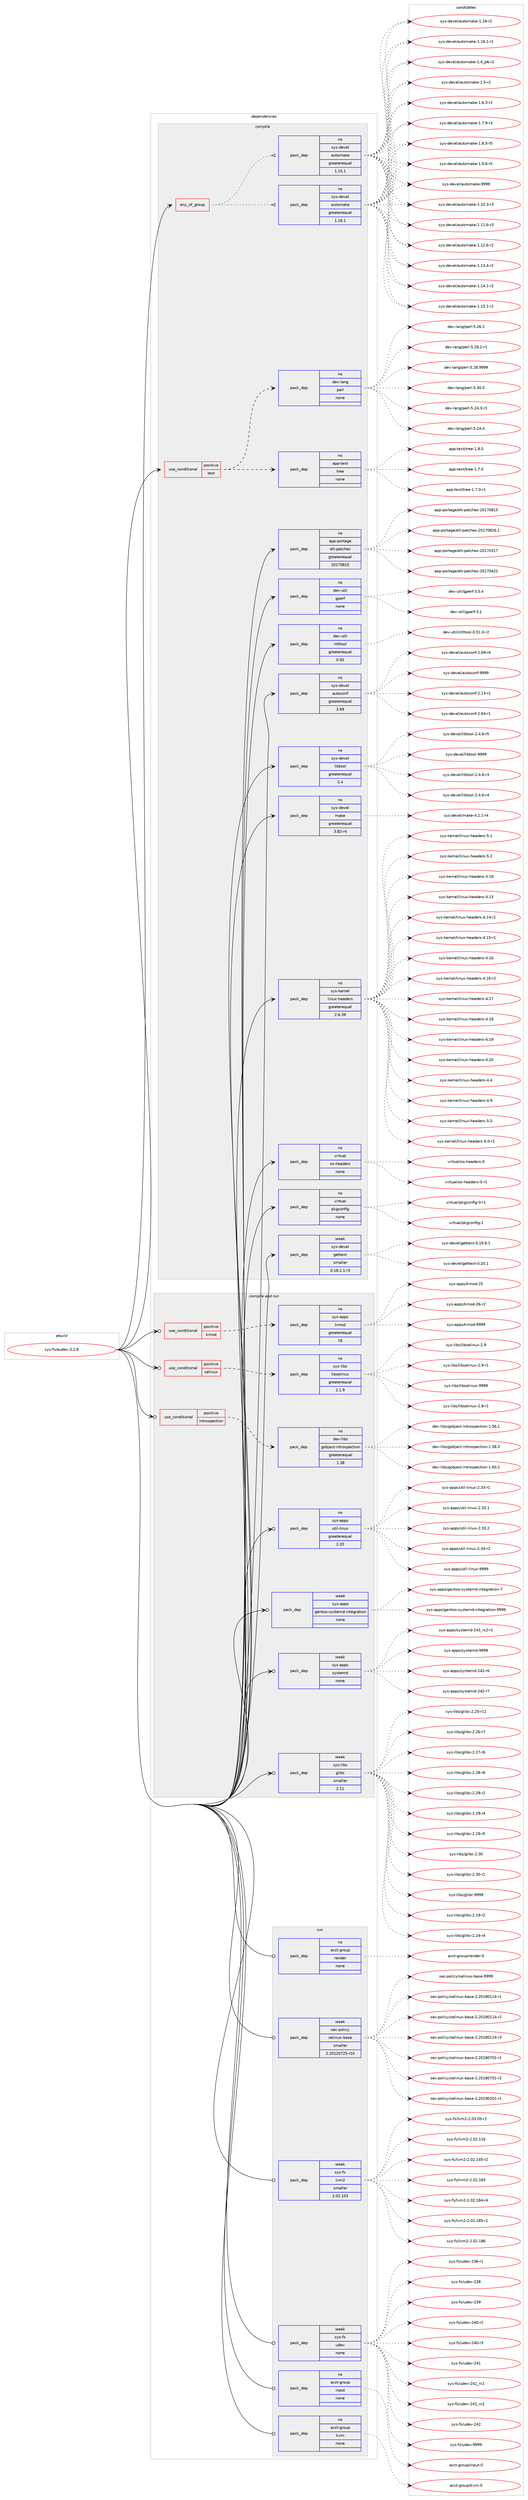 digraph prolog {

# *************
# Graph options
# *************

newrank=true;
concentrate=true;
compound=true;
graph [rankdir=LR,fontname=Helvetica,fontsize=10,ranksep=1.5];#, ranksep=2.5, nodesep=0.2];
edge  [arrowhead=vee];
node  [fontname=Helvetica,fontsize=10];

# **********
# The ebuild
# **********

subgraph cluster_leftcol {
color=gray;
rank=same;
label=<<i>ebuild</i>>;
id [label="sys-fs/eudev-3.2.8", color=red, width=4, href="../sys-fs/eudev-3.2.8.svg"];
}

# ****************
# The dependencies
# ****************

subgraph cluster_midcol {
color=gray;
label=<<i>dependencies</i>>;
subgraph cluster_compile {
fillcolor="#eeeeee";
style=filled;
label=<<i>compile</i>>;
subgraph any12 {
dependency1083 [label=<<TABLE BORDER="0" CELLBORDER="1" CELLSPACING="0" CELLPADDING="4"><TR><TD CELLPADDING="10">any_of_group</TD></TR></TABLE>>, shape=none, color=red];subgraph pack810 {
dependency1084 [label=<<TABLE BORDER="0" CELLBORDER="1" CELLSPACING="0" CELLPADDING="4" WIDTH="220"><TR><TD ROWSPAN="6" CELLPADDING="30">pack_dep</TD></TR><TR><TD WIDTH="110">no</TD></TR><TR><TD>sys-devel</TD></TR><TR><TD>automake</TD></TR><TR><TD>greaterequal</TD></TR><TR><TD>1.16.1</TD></TR></TABLE>>, shape=none, color=blue];
}
dependency1083:e -> dependency1084:w [weight=20,style="dotted",arrowhead="oinv"];
subgraph pack811 {
dependency1085 [label=<<TABLE BORDER="0" CELLBORDER="1" CELLSPACING="0" CELLPADDING="4" WIDTH="220"><TR><TD ROWSPAN="6" CELLPADDING="30">pack_dep</TD></TR><TR><TD WIDTH="110">no</TD></TR><TR><TD>sys-devel</TD></TR><TR><TD>automake</TD></TR><TR><TD>greaterequal</TD></TR><TR><TD>1.15.1</TD></TR></TABLE>>, shape=none, color=blue];
}
dependency1083:e -> dependency1085:w [weight=20,style="dotted",arrowhead="oinv"];
}
id:e -> dependency1083:w [weight=20,style="solid",arrowhead="vee"];
subgraph cond263 {
dependency1086 [label=<<TABLE BORDER="0" CELLBORDER="1" CELLSPACING="0" CELLPADDING="4"><TR><TD ROWSPAN="3" CELLPADDING="10">use_conditional</TD></TR><TR><TD>positive</TD></TR><TR><TD>test</TD></TR></TABLE>>, shape=none, color=red];
subgraph pack812 {
dependency1087 [label=<<TABLE BORDER="0" CELLBORDER="1" CELLSPACING="0" CELLPADDING="4" WIDTH="220"><TR><TD ROWSPAN="6" CELLPADDING="30">pack_dep</TD></TR><TR><TD WIDTH="110">no</TD></TR><TR><TD>app-text</TD></TR><TR><TD>tree</TD></TR><TR><TD>none</TD></TR><TR><TD></TD></TR></TABLE>>, shape=none, color=blue];
}
dependency1086:e -> dependency1087:w [weight=20,style="dashed",arrowhead="vee"];
subgraph pack813 {
dependency1088 [label=<<TABLE BORDER="0" CELLBORDER="1" CELLSPACING="0" CELLPADDING="4" WIDTH="220"><TR><TD ROWSPAN="6" CELLPADDING="30">pack_dep</TD></TR><TR><TD WIDTH="110">no</TD></TR><TR><TD>dev-lang</TD></TR><TR><TD>perl</TD></TR><TR><TD>none</TD></TR><TR><TD></TD></TR></TABLE>>, shape=none, color=blue];
}
dependency1086:e -> dependency1088:w [weight=20,style="dashed",arrowhead="vee"];
}
id:e -> dependency1086:w [weight=20,style="solid",arrowhead="vee"];
subgraph pack814 {
dependency1089 [label=<<TABLE BORDER="0" CELLBORDER="1" CELLSPACING="0" CELLPADDING="4" WIDTH="220"><TR><TD ROWSPAN="6" CELLPADDING="30">pack_dep</TD></TR><TR><TD WIDTH="110">no</TD></TR><TR><TD>app-portage</TD></TR><TR><TD>elt-patches</TD></TR><TR><TD>greaterequal</TD></TR><TR><TD>20170815</TD></TR></TABLE>>, shape=none, color=blue];
}
id:e -> dependency1089:w [weight=20,style="solid",arrowhead="vee"];
subgraph pack815 {
dependency1090 [label=<<TABLE BORDER="0" CELLBORDER="1" CELLSPACING="0" CELLPADDING="4" WIDTH="220"><TR><TD ROWSPAN="6" CELLPADDING="30">pack_dep</TD></TR><TR><TD WIDTH="110">no</TD></TR><TR><TD>dev-util</TD></TR><TR><TD>gperf</TD></TR><TR><TD>none</TD></TR><TR><TD></TD></TR></TABLE>>, shape=none, color=blue];
}
id:e -> dependency1090:w [weight=20,style="solid",arrowhead="vee"];
subgraph pack816 {
dependency1091 [label=<<TABLE BORDER="0" CELLBORDER="1" CELLSPACING="0" CELLPADDING="4" WIDTH="220"><TR><TD ROWSPAN="6" CELLPADDING="30">pack_dep</TD></TR><TR><TD WIDTH="110">no</TD></TR><TR><TD>dev-util</TD></TR><TR><TD>intltool</TD></TR><TR><TD>greaterequal</TD></TR><TR><TD>0.50</TD></TR></TABLE>>, shape=none, color=blue];
}
id:e -> dependency1091:w [weight=20,style="solid",arrowhead="vee"];
subgraph pack817 {
dependency1092 [label=<<TABLE BORDER="0" CELLBORDER="1" CELLSPACING="0" CELLPADDING="4" WIDTH="220"><TR><TD ROWSPAN="6" CELLPADDING="30">pack_dep</TD></TR><TR><TD WIDTH="110">no</TD></TR><TR><TD>sys-devel</TD></TR><TR><TD>autoconf</TD></TR><TR><TD>greaterequal</TD></TR><TR><TD>2.69</TD></TR></TABLE>>, shape=none, color=blue];
}
id:e -> dependency1092:w [weight=20,style="solid",arrowhead="vee"];
subgraph pack818 {
dependency1093 [label=<<TABLE BORDER="0" CELLBORDER="1" CELLSPACING="0" CELLPADDING="4" WIDTH="220"><TR><TD ROWSPAN="6" CELLPADDING="30">pack_dep</TD></TR><TR><TD WIDTH="110">no</TD></TR><TR><TD>sys-devel</TD></TR><TR><TD>libtool</TD></TR><TR><TD>greaterequal</TD></TR><TR><TD>2.4</TD></TR></TABLE>>, shape=none, color=blue];
}
id:e -> dependency1093:w [weight=20,style="solid",arrowhead="vee"];
subgraph pack819 {
dependency1094 [label=<<TABLE BORDER="0" CELLBORDER="1" CELLSPACING="0" CELLPADDING="4" WIDTH="220"><TR><TD ROWSPAN="6" CELLPADDING="30">pack_dep</TD></TR><TR><TD WIDTH="110">no</TD></TR><TR><TD>sys-devel</TD></TR><TR><TD>make</TD></TR><TR><TD>greaterequal</TD></TR><TR><TD>3.82-r4</TD></TR></TABLE>>, shape=none, color=blue];
}
id:e -> dependency1094:w [weight=20,style="solid",arrowhead="vee"];
subgraph pack820 {
dependency1095 [label=<<TABLE BORDER="0" CELLBORDER="1" CELLSPACING="0" CELLPADDING="4" WIDTH="220"><TR><TD ROWSPAN="6" CELLPADDING="30">pack_dep</TD></TR><TR><TD WIDTH="110">no</TD></TR><TR><TD>sys-kernel</TD></TR><TR><TD>linux-headers</TD></TR><TR><TD>greaterequal</TD></TR><TR><TD>2.6.39</TD></TR></TABLE>>, shape=none, color=blue];
}
id:e -> dependency1095:w [weight=20,style="solid",arrowhead="vee"];
subgraph pack821 {
dependency1096 [label=<<TABLE BORDER="0" CELLBORDER="1" CELLSPACING="0" CELLPADDING="4" WIDTH="220"><TR><TD ROWSPAN="6" CELLPADDING="30">pack_dep</TD></TR><TR><TD WIDTH="110">no</TD></TR><TR><TD>virtual</TD></TR><TR><TD>os-headers</TD></TR><TR><TD>none</TD></TR><TR><TD></TD></TR></TABLE>>, shape=none, color=blue];
}
id:e -> dependency1096:w [weight=20,style="solid",arrowhead="vee"];
subgraph pack822 {
dependency1097 [label=<<TABLE BORDER="0" CELLBORDER="1" CELLSPACING="0" CELLPADDING="4" WIDTH="220"><TR><TD ROWSPAN="6" CELLPADDING="30">pack_dep</TD></TR><TR><TD WIDTH="110">no</TD></TR><TR><TD>virtual</TD></TR><TR><TD>pkgconfig</TD></TR><TR><TD>none</TD></TR><TR><TD></TD></TR></TABLE>>, shape=none, color=blue];
}
id:e -> dependency1097:w [weight=20,style="solid",arrowhead="vee"];
subgraph pack823 {
dependency1098 [label=<<TABLE BORDER="0" CELLBORDER="1" CELLSPACING="0" CELLPADDING="4" WIDTH="220"><TR><TD ROWSPAN="6" CELLPADDING="30">pack_dep</TD></TR><TR><TD WIDTH="110">weak</TD></TR><TR><TD>sys-devel</TD></TR><TR><TD>gettext</TD></TR><TR><TD>smaller</TD></TR><TR><TD>0.18.1.1-r3</TD></TR></TABLE>>, shape=none, color=blue];
}
id:e -> dependency1098:w [weight=20,style="solid",arrowhead="vee"];
}
subgraph cluster_compileandrun {
fillcolor="#eeeeee";
style=filled;
label=<<i>compile and run</i>>;
subgraph cond264 {
dependency1099 [label=<<TABLE BORDER="0" CELLBORDER="1" CELLSPACING="0" CELLPADDING="4"><TR><TD ROWSPAN="3" CELLPADDING="10">use_conditional</TD></TR><TR><TD>positive</TD></TR><TR><TD>introspection</TD></TR></TABLE>>, shape=none, color=red];
subgraph pack824 {
dependency1100 [label=<<TABLE BORDER="0" CELLBORDER="1" CELLSPACING="0" CELLPADDING="4" WIDTH="220"><TR><TD ROWSPAN="6" CELLPADDING="30">pack_dep</TD></TR><TR><TD WIDTH="110">no</TD></TR><TR><TD>dev-libs</TD></TR><TR><TD>gobject-introspection</TD></TR><TR><TD>greaterequal</TD></TR><TR><TD>1.38</TD></TR></TABLE>>, shape=none, color=blue];
}
dependency1099:e -> dependency1100:w [weight=20,style="dashed",arrowhead="vee"];
}
id:e -> dependency1099:w [weight=20,style="solid",arrowhead="odotvee"];
subgraph cond265 {
dependency1101 [label=<<TABLE BORDER="0" CELLBORDER="1" CELLSPACING="0" CELLPADDING="4"><TR><TD ROWSPAN="3" CELLPADDING="10">use_conditional</TD></TR><TR><TD>positive</TD></TR><TR><TD>kmod</TD></TR></TABLE>>, shape=none, color=red];
subgraph pack825 {
dependency1102 [label=<<TABLE BORDER="0" CELLBORDER="1" CELLSPACING="0" CELLPADDING="4" WIDTH="220"><TR><TD ROWSPAN="6" CELLPADDING="30">pack_dep</TD></TR><TR><TD WIDTH="110">no</TD></TR><TR><TD>sys-apps</TD></TR><TR><TD>kmod</TD></TR><TR><TD>greaterequal</TD></TR><TR><TD>16</TD></TR></TABLE>>, shape=none, color=blue];
}
dependency1101:e -> dependency1102:w [weight=20,style="dashed",arrowhead="vee"];
}
id:e -> dependency1101:w [weight=20,style="solid",arrowhead="odotvee"];
subgraph cond266 {
dependency1103 [label=<<TABLE BORDER="0" CELLBORDER="1" CELLSPACING="0" CELLPADDING="4"><TR><TD ROWSPAN="3" CELLPADDING="10">use_conditional</TD></TR><TR><TD>positive</TD></TR><TR><TD>selinux</TD></TR></TABLE>>, shape=none, color=red];
subgraph pack826 {
dependency1104 [label=<<TABLE BORDER="0" CELLBORDER="1" CELLSPACING="0" CELLPADDING="4" WIDTH="220"><TR><TD ROWSPAN="6" CELLPADDING="30">pack_dep</TD></TR><TR><TD WIDTH="110">no</TD></TR><TR><TD>sys-libs</TD></TR><TR><TD>libselinux</TD></TR><TR><TD>greaterequal</TD></TR><TR><TD>2.1.9</TD></TR></TABLE>>, shape=none, color=blue];
}
dependency1103:e -> dependency1104:w [weight=20,style="dashed",arrowhead="vee"];
}
id:e -> dependency1103:w [weight=20,style="solid",arrowhead="odotvee"];
subgraph pack827 {
dependency1105 [label=<<TABLE BORDER="0" CELLBORDER="1" CELLSPACING="0" CELLPADDING="4" WIDTH="220"><TR><TD ROWSPAN="6" CELLPADDING="30">pack_dep</TD></TR><TR><TD WIDTH="110">no</TD></TR><TR><TD>sys-apps</TD></TR><TR><TD>util-linux</TD></TR><TR><TD>greaterequal</TD></TR><TR><TD>2.20</TD></TR></TABLE>>, shape=none, color=blue];
}
id:e -> dependency1105:w [weight=20,style="solid",arrowhead="odotvee"];
subgraph pack828 {
dependency1106 [label=<<TABLE BORDER="0" CELLBORDER="1" CELLSPACING="0" CELLPADDING="4" WIDTH="220"><TR><TD ROWSPAN="6" CELLPADDING="30">pack_dep</TD></TR><TR><TD WIDTH="110">weak</TD></TR><TR><TD>sys-apps</TD></TR><TR><TD>gentoo-systemd-integration</TD></TR><TR><TD>none</TD></TR><TR><TD></TD></TR></TABLE>>, shape=none, color=blue];
}
id:e -> dependency1106:w [weight=20,style="solid",arrowhead="odotvee"];
subgraph pack829 {
dependency1107 [label=<<TABLE BORDER="0" CELLBORDER="1" CELLSPACING="0" CELLPADDING="4" WIDTH="220"><TR><TD ROWSPAN="6" CELLPADDING="30">pack_dep</TD></TR><TR><TD WIDTH="110">weak</TD></TR><TR><TD>sys-apps</TD></TR><TR><TD>systemd</TD></TR><TR><TD>none</TD></TR><TR><TD></TD></TR></TABLE>>, shape=none, color=blue];
}
id:e -> dependency1107:w [weight=20,style="solid",arrowhead="odotvee"];
subgraph pack830 {
dependency1108 [label=<<TABLE BORDER="0" CELLBORDER="1" CELLSPACING="0" CELLPADDING="4" WIDTH="220"><TR><TD ROWSPAN="6" CELLPADDING="30">pack_dep</TD></TR><TR><TD WIDTH="110">weak</TD></TR><TR><TD>sys-libs</TD></TR><TR><TD>glibc</TD></TR><TR><TD>smaller</TD></TR><TR><TD>2.11</TD></TR></TABLE>>, shape=none, color=blue];
}
id:e -> dependency1108:w [weight=20,style="solid",arrowhead="odotvee"];
}
subgraph cluster_run {
fillcolor="#eeeeee";
style=filled;
label=<<i>run</i>>;
subgraph pack831 {
dependency1109 [label=<<TABLE BORDER="0" CELLBORDER="1" CELLSPACING="0" CELLPADDING="4" WIDTH="220"><TR><TD ROWSPAN="6" CELLPADDING="30">pack_dep</TD></TR><TR><TD WIDTH="110">no</TD></TR><TR><TD>acct-group</TD></TR><TR><TD>input</TD></TR><TR><TD>none</TD></TR><TR><TD></TD></TR></TABLE>>, shape=none, color=blue];
}
id:e -> dependency1109:w [weight=20,style="solid",arrowhead="odot"];
subgraph pack832 {
dependency1110 [label=<<TABLE BORDER="0" CELLBORDER="1" CELLSPACING="0" CELLPADDING="4" WIDTH="220"><TR><TD ROWSPAN="6" CELLPADDING="30">pack_dep</TD></TR><TR><TD WIDTH="110">no</TD></TR><TR><TD>acct-group</TD></TR><TR><TD>kvm</TD></TR><TR><TD>none</TD></TR><TR><TD></TD></TR></TABLE>>, shape=none, color=blue];
}
id:e -> dependency1110:w [weight=20,style="solid",arrowhead="odot"];
subgraph pack833 {
dependency1111 [label=<<TABLE BORDER="0" CELLBORDER="1" CELLSPACING="0" CELLPADDING="4" WIDTH="220"><TR><TD ROWSPAN="6" CELLPADDING="30">pack_dep</TD></TR><TR><TD WIDTH="110">no</TD></TR><TR><TD>acct-group</TD></TR><TR><TD>render</TD></TR><TR><TD>none</TD></TR><TR><TD></TD></TR></TABLE>>, shape=none, color=blue];
}
id:e -> dependency1111:w [weight=20,style="solid",arrowhead="odot"];
subgraph pack834 {
dependency1112 [label=<<TABLE BORDER="0" CELLBORDER="1" CELLSPACING="0" CELLPADDING="4" WIDTH="220"><TR><TD ROWSPAN="6" CELLPADDING="30">pack_dep</TD></TR><TR><TD WIDTH="110">weak</TD></TR><TR><TD>sec-policy</TD></TR><TR><TD>selinux-base</TD></TR><TR><TD>smaller</TD></TR><TR><TD>2.20120725-r10</TD></TR></TABLE>>, shape=none, color=blue];
}
id:e -> dependency1112:w [weight=20,style="solid",arrowhead="odot"];
subgraph pack835 {
dependency1113 [label=<<TABLE BORDER="0" CELLBORDER="1" CELLSPACING="0" CELLPADDING="4" WIDTH="220"><TR><TD ROWSPAN="6" CELLPADDING="30">pack_dep</TD></TR><TR><TD WIDTH="110">weak</TD></TR><TR><TD>sys-fs</TD></TR><TR><TD>lvm2</TD></TR><TR><TD>smaller</TD></TR><TR><TD>2.02.103</TD></TR></TABLE>>, shape=none, color=blue];
}
id:e -> dependency1113:w [weight=20,style="solid",arrowhead="odot"];
subgraph pack836 {
dependency1114 [label=<<TABLE BORDER="0" CELLBORDER="1" CELLSPACING="0" CELLPADDING="4" WIDTH="220"><TR><TD ROWSPAN="6" CELLPADDING="30">pack_dep</TD></TR><TR><TD WIDTH="110">weak</TD></TR><TR><TD>sys-fs</TD></TR><TR><TD>udev</TD></TR><TR><TD>none</TD></TR><TR><TD></TD></TR></TABLE>>, shape=none, color=blue];
}
id:e -> dependency1114:w [weight=20,style="solid",arrowhead="odot"];
}
}

# **************
# The candidates
# **************

subgraph cluster_choices {
rank=same;
color=gray;
label=<<i>candidates</i>>;

subgraph choice810 {
color=black;
nodesep=1;
choice11512111545100101118101108479711711611110997107101454946494846514511451 [label="sys-devel/automake-1.10.3-r3", color=red, width=4,href="../sys-devel/automake-1.10.3-r3.svg"];
choice11512111545100101118101108479711711611110997107101454946494946544511451 [label="sys-devel/automake-1.11.6-r3", color=red, width=4,href="../sys-devel/automake-1.11.6-r3.svg"];
choice11512111545100101118101108479711711611110997107101454946495046544511450 [label="sys-devel/automake-1.12.6-r2", color=red, width=4,href="../sys-devel/automake-1.12.6-r2.svg"];
choice11512111545100101118101108479711711611110997107101454946495146524511450 [label="sys-devel/automake-1.13.4-r2", color=red, width=4,href="../sys-devel/automake-1.13.4-r2.svg"];
choice11512111545100101118101108479711711611110997107101454946495246494511450 [label="sys-devel/automake-1.14.1-r2", color=red, width=4,href="../sys-devel/automake-1.14.1-r2.svg"];
choice11512111545100101118101108479711711611110997107101454946495346494511450 [label="sys-devel/automake-1.15.1-r2", color=red, width=4,href="../sys-devel/automake-1.15.1-r2.svg"];
choice1151211154510010111810110847971171161111099710710145494649544511450 [label="sys-devel/automake-1.16-r2", color=red, width=4,href="../sys-devel/automake-1.16-r2.svg"];
choice11512111545100101118101108479711711611110997107101454946495446494511449 [label="sys-devel/automake-1.16.1-r1", color=red, width=4,href="../sys-devel/automake-1.16.1-r1.svg"];
choice115121115451001011181011084797117116111109971071014549465295112544511450 [label="sys-devel/automake-1.4_p6-r2", color=red, width=4,href="../sys-devel/automake-1.4_p6-r2.svg"];
choice11512111545100101118101108479711711611110997107101454946534511450 [label="sys-devel/automake-1.5-r2", color=red, width=4,href="../sys-devel/automake-1.5-r2.svg"];
choice115121115451001011181011084797117116111109971071014549465446514511450 [label="sys-devel/automake-1.6.3-r2", color=red, width=4,href="../sys-devel/automake-1.6.3-r2.svg"];
choice115121115451001011181011084797117116111109971071014549465546574511451 [label="sys-devel/automake-1.7.9-r3", color=red, width=4,href="../sys-devel/automake-1.7.9-r3.svg"];
choice115121115451001011181011084797117116111109971071014549465646534511453 [label="sys-devel/automake-1.8.5-r5", color=red, width=4,href="../sys-devel/automake-1.8.5-r5.svg"];
choice115121115451001011181011084797117116111109971071014549465746544511453 [label="sys-devel/automake-1.9.6-r5", color=red, width=4,href="../sys-devel/automake-1.9.6-r5.svg"];
choice115121115451001011181011084797117116111109971071014557575757 [label="sys-devel/automake-9999", color=red, width=4,href="../sys-devel/automake-9999.svg"];
dependency1084:e -> choice11512111545100101118101108479711711611110997107101454946494846514511451:w [style=dotted,weight="100"];
dependency1084:e -> choice11512111545100101118101108479711711611110997107101454946494946544511451:w [style=dotted,weight="100"];
dependency1084:e -> choice11512111545100101118101108479711711611110997107101454946495046544511450:w [style=dotted,weight="100"];
dependency1084:e -> choice11512111545100101118101108479711711611110997107101454946495146524511450:w [style=dotted,weight="100"];
dependency1084:e -> choice11512111545100101118101108479711711611110997107101454946495246494511450:w [style=dotted,weight="100"];
dependency1084:e -> choice11512111545100101118101108479711711611110997107101454946495346494511450:w [style=dotted,weight="100"];
dependency1084:e -> choice1151211154510010111810110847971171161111099710710145494649544511450:w [style=dotted,weight="100"];
dependency1084:e -> choice11512111545100101118101108479711711611110997107101454946495446494511449:w [style=dotted,weight="100"];
dependency1084:e -> choice115121115451001011181011084797117116111109971071014549465295112544511450:w [style=dotted,weight="100"];
dependency1084:e -> choice11512111545100101118101108479711711611110997107101454946534511450:w [style=dotted,weight="100"];
dependency1084:e -> choice115121115451001011181011084797117116111109971071014549465446514511450:w [style=dotted,weight="100"];
dependency1084:e -> choice115121115451001011181011084797117116111109971071014549465546574511451:w [style=dotted,weight="100"];
dependency1084:e -> choice115121115451001011181011084797117116111109971071014549465646534511453:w [style=dotted,weight="100"];
dependency1084:e -> choice115121115451001011181011084797117116111109971071014549465746544511453:w [style=dotted,weight="100"];
dependency1084:e -> choice115121115451001011181011084797117116111109971071014557575757:w [style=dotted,weight="100"];
}
subgraph choice811 {
color=black;
nodesep=1;
choice11512111545100101118101108479711711611110997107101454946494846514511451 [label="sys-devel/automake-1.10.3-r3", color=red, width=4,href="../sys-devel/automake-1.10.3-r3.svg"];
choice11512111545100101118101108479711711611110997107101454946494946544511451 [label="sys-devel/automake-1.11.6-r3", color=red, width=4,href="../sys-devel/automake-1.11.6-r3.svg"];
choice11512111545100101118101108479711711611110997107101454946495046544511450 [label="sys-devel/automake-1.12.6-r2", color=red, width=4,href="../sys-devel/automake-1.12.6-r2.svg"];
choice11512111545100101118101108479711711611110997107101454946495146524511450 [label="sys-devel/automake-1.13.4-r2", color=red, width=4,href="../sys-devel/automake-1.13.4-r2.svg"];
choice11512111545100101118101108479711711611110997107101454946495246494511450 [label="sys-devel/automake-1.14.1-r2", color=red, width=4,href="../sys-devel/automake-1.14.1-r2.svg"];
choice11512111545100101118101108479711711611110997107101454946495346494511450 [label="sys-devel/automake-1.15.1-r2", color=red, width=4,href="../sys-devel/automake-1.15.1-r2.svg"];
choice1151211154510010111810110847971171161111099710710145494649544511450 [label="sys-devel/automake-1.16-r2", color=red, width=4,href="../sys-devel/automake-1.16-r2.svg"];
choice11512111545100101118101108479711711611110997107101454946495446494511449 [label="sys-devel/automake-1.16.1-r1", color=red, width=4,href="../sys-devel/automake-1.16.1-r1.svg"];
choice115121115451001011181011084797117116111109971071014549465295112544511450 [label="sys-devel/automake-1.4_p6-r2", color=red, width=4,href="../sys-devel/automake-1.4_p6-r2.svg"];
choice11512111545100101118101108479711711611110997107101454946534511450 [label="sys-devel/automake-1.5-r2", color=red, width=4,href="../sys-devel/automake-1.5-r2.svg"];
choice115121115451001011181011084797117116111109971071014549465446514511450 [label="sys-devel/automake-1.6.3-r2", color=red, width=4,href="../sys-devel/automake-1.6.3-r2.svg"];
choice115121115451001011181011084797117116111109971071014549465546574511451 [label="sys-devel/automake-1.7.9-r3", color=red, width=4,href="../sys-devel/automake-1.7.9-r3.svg"];
choice115121115451001011181011084797117116111109971071014549465646534511453 [label="sys-devel/automake-1.8.5-r5", color=red, width=4,href="../sys-devel/automake-1.8.5-r5.svg"];
choice115121115451001011181011084797117116111109971071014549465746544511453 [label="sys-devel/automake-1.9.6-r5", color=red, width=4,href="../sys-devel/automake-1.9.6-r5.svg"];
choice115121115451001011181011084797117116111109971071014557575757 [label="sys-devel/automake-9999", color=red, width=4,href="../sys-devel/automake-9999.svg"];
dependency1085:e -> choice11512111545100101118101108479711711611110997107101454946494846514511451:w [style=dotted,weight="100"];
dependency1085:e -> choice11512111545100101118101108479711711611110997107101454946494946544511451:w [style=dotted,weight="100"];
dependency1085:e -> choice11512111545100101118101108479711711611110997107101454946495046544511450:w [style=dotted,weight="100"];
dependency1085:e -> choice11512111545100101118101108479711711611110997107101454946495146524511450:w [style=dotted,weight="100"];
dependency1085:e -> choice11512111545100101118101108479711711611110997107101454946495246494511450:w [style=dotted,weight="100"];
dependency1085:e -> choice11512111545100101118101108479711711611110997107101454946495346494511450:w [style=dotted,weight="100"];
dependency1085:e -> choice1151211154510010111810110847971171161111099710710145494649544511450:w [style=dotted,weight="100"];
dependency1085:e -> choice11512111545100101118101108479711711611110997107101454946495446494511449:w [style=dotted,weight="100"];
dependency1085:e -> choice115121115451001011181011084797117116111109971071014549465295112544511450:w [style=dotted,weight="100"];
dependency1085:e -> choice11512111545100101118101108479711711611110997107101454946534511450:w [style=dotted,weight="100"];
dependency1085:e -> choice115121115451001011181011084797117116111109971071014549465446514511450:w [style=dotted,weight="100"];
dependency1085:e -> choice115121115451001011181011084797117116111109971071014549465546574511451:w [style=dotted,weight="100"];
dependency1085:e -> choice115121115451001011181011084797117116111109971071014549465646534511453:w [style=dotted,weight="100"];
dependency1085:e -> choice115121115451001011181011084797117116111109971071014549465746544511453:w [style=dotted,weight="100"];
dependency1085:e -> choice115121115451001011181011084797117116111109971071014557575757:w [style=dotted,weight="100"];
}
subgraph choice812 {
color=black;
nodesep=1;
choice971121124511610112011647116114101101454946554648 [label="app-text/tree-1.7.0", color=red, width=4,href="../app-text/tree-1.7.0.svg"];
choice9711211245116101120116471161141011014549465546484511449 [label="app-text/tree-1.7.0-r1", color=red, width=4,href="../app-text/tree-1.7.0-r1.svg"];
choice971121124511610112011647116114101101454946564648 [label="app-text/tree-1.8.0", color=red, width=4,href="../app-text/tree-1.8.0.svg"];
dependency1087:e -> choice971121124511610112011647116114101101454946554648:w [style=dotted,weight="100"];
dependency1087:e -> choice9711211245116101120116471161141011014549465546484511449:w [style=dotted,weight="100"];
dependency1087:e -> choice971121124511610112011647116114101101454946564648:w [style=dotted,weight="100"];
}
subgraph choice813 {
color=black;
nodesep=1;
choice100101118451089711010347112101114108455346505246514511449 [label="dev-lang/perl-5.24.3-r1", color=red, width=4,href="../dev-lang/perl-5.24.3-r1.svg"];
choice10010111845108971101034711210111410845534650524652 [label="dev-lang/perl-5.24.4", color=red, width=4,href="../dev-lang/perl-5.24.4.svg"];
choice10010111845108971101034711210111410845534650544650 [label="dev-lang/perl-5.26.2", color=red, width=4,href="../dev-lang/perl-5.26.2.svg"];
choice100101118451089711010347112101114108455346505646504511449 [label="dev-lang/perl-5.28.2-r1", color=red, width=4,href="../dev-lang/perl-5.28.2-r1.svg"];
choice10010111845108971101034711210111410845534650564657575757 [label="dev-lang/perl-5.28.9999", color=red, width=4,href="../dev-lang/perl-5.28.9999.svg"];
choice10010111845108971101034711210111410845534651484648 [label="dev-lang/perl-5.30.0", color=red, width=4,href="../dev-lang/perl-5.30.0.svg"];
dependency1088:e -> choice100101118451089711010347112101114108455346505246514511449:w [style=dotted,weight="100"];
dependency1088:e -> choice10010111845108971101034711210111410845534650524652:w [style=dotted,weight="100"];
dependency1088:e -> choice10010111845108971101034711210111410845534650544650:w [style=dotted,weight="100"];
dependency1088:e -> choice100101118451089711010347112101114108455346505646504511449:w [style=dotted,weight="100"];
dependency1088:e -> choice10010111845108971101034711210111410845534650564657575757:w [style=dotted,weight="100"];
dependency1088:e -> choice10010111845108971101034711210111410845534651484648:w [style=dotted,weight="100"];
}
subgraph choice814 {
color=black;
nodesep=1;
choice97112112451121111141169710310147101108116451129711699104101115455048495548514955 [label="app-portage/elt-patches-20170317", color=red, width=4,href="../app-portage/elt-patches-20170317.svg"];
choice97112112451121111141169710310147101108116451129711699104101115455048495548525050 [label="app-portage/elt-patches-20170422", color=red, width=4,href="../app-portage/elt-patches-20170422.svg"];
choice97112112451121111141169710310147101108116451129711699104101115455048495548564953 [label="app-portage/elt-patches-20170815", color=red, width=4,href="../app-portage/elt-patches-20170815.svg"];
choice971121124511211111411697103101471011081164511297116991041011154550484955485650544649 [label="app-portage/elt-patches-20170826.1", color=red, width=4,href="../app-portage/elt-patches-20170826.1.svg"];
dependency1089:e -> choice97112112451121111141169710310147101108116451129711699104101115455048495548514955:w [style=dotted,weight="100"];
dependency1089:e -> choice97112112451121111141169710310147101108116451129711699104101115455048495548525050:w [style=dotted,weight="100"];
dependency1089:e -> choice97112112451121111141169710310147101108116451129711699104101115455048495548564953:w [style=dotted,weight="100"];
dependency1089:e -> choice971121124511211111411697103101471011081164511297116991041011154550484955485650544649:w [style=dotted,weight="100"];
}
subgraph choice815 {
color=black;
nodesep=1;
choice1001011184511711610510847103112101114102455146484652 [label="dev-util/gperf-3.0.4", color=red, width=4,href="../dev-util/gperf-3.0.4.svg"];
choice100101118451171161051084710311210111410245514649 [label="dev-util/gperf-3.1", color=red, width=4,href="../dev-util/gperf-3.1.svg"];
dependency1090:e -> choice1001011184511711610510847103112101114102455146484652:w [style=dotted,weight="100"];
dependency1090:e -> choice100101118451171161051084710311210111410245514649:w [style=dotted,weight="100"];
}
subgraph choice816 {
color=black;
nodesep=1;
choice1001011184511711610510847105110116108116111111108454846534946484511450 [label="dev-util/intltool-0.51.0-r2", color=red, width=4,href="../dev-util/intltool-0.51.0-r2.svg"];
dependency1091:e -> choice1001011184511711610510847105110116108116111111108454846534946484511450:w [style=dotted,weight="100"];
}
subgraph choice817 {
color=black;
nodesep=1;
choice1151211154510010111810110847971171161119911111010245504649514511449 [label="sys-devel/autoconf-2.13-r1", color=red, width=4,href="../sys-devel/autoconf-2.13-r1.svg"];
choice1151211154510010111810110847971171161119911111010245504654524511449 [label="sys-devel/autoconf-2.64-r1", color=red, width=4,href="../sys-devel/autoconf-2.64-r1.svg"];
choice1151211154510010111810110847971171161119911111010245504654574511452 [label="sys-devel/autoconf-2.69-r4", color=red, width=4,href="../sys-devel/autoconf-2.69-r4.svg"];
choice115121115451001011181011084797117116111991111101024557575757 [label="sys-devel/autoconf-9999", color=red, width=4,href="../sys-devel/autoconf-9999.svg"];
dependency1092:e -> choice1151211154510010111810110847971171161119911111010245504649514511449:w [style=dotted,weight="100"];
dependency1092:e -> choice1151211154510010111810110847971171161119911111010245504654524511449:w [style=dotted,weight="100"];
dependency1092:e -> choice1151211154510010111810110847971171161119911111010245504654574511452:w [style=dotted,weight="100"];
dependency1092:e -> choice115121115451001011181011084797117116111991111101024557575757:w [style=dotted,weight="100"];
}
subgraph choice818 {
color=black;
nodesep=1;
choice1151211154510010111810110847108105981161111111084550465246544511451 [label="sys-devel/libtool-2.4.6-r3", color=red, width=4,href="../sys-devel/libtool-2.4.6-r3.svg"];
choice1151211154510010111810110847108105981161111111084550465246544511452 [label="sys-devel/libtool-2.4.6-r4", color=red, width=4,href="../sys-devel/libtool-2.4.6-r4.svg"];
choice1151211154510010111810110847108105981161111111084550465246544511453 [label="sys-devel/libtool-2.4.6-r5", color=red, width=4,href="../sys-devel/libtool-2.4.6-r5.svg"];
choice1151211154510010111810110847108105981161111111084557575757 [label="sys-devel/libtool-9999", color=red, width=4,href="../sys-devel/libtool-9999.svg"];
dependency1093:e -> choice1151211154510010111810110847108105981161111111084550465246544511451:w [style=dotted,weight="100"];
dependency1093:e -> choice1151211154510010111810110847108105981161111111084550465246544511452:w [style=dotted,weight="100"];
dependency1093:e -> choice1151211154510010111810110847108105981161111111084550465246544511453:w [style=dotted,weight="100"];
dependency1093:e -> choice1151211154510010111810110847108105981161111111084557575757:w [style=dotted,weight="100"];
}
subgraph choice819 {
color=black;
nodesep=1;
choice1151211154510010111810110847109971071014552465046494511452 [label="sys-devel/make-4.2.1-r4", color=red, width=4,href="../sys-devel/make-4.2.1-r4.svg"];
dependency1094:e -> choice1151211154510010111810110847109971071014552465046494511452:w [style=dotted,weight="100"];
}
subgraph choice820 {
color=black;
nodesep=1;
choice115121115451071011141101011084710810511011712045104101971001011141154551464956 [label="sys-kernel/linux-headers-3.18", color=red, width=4,href="../sys-kernel/linux-headers-3.18.svg"];
choice115121115451071011141101011084710810511011712045104101971001011141154552464951 [label="sys-kernel/linux-headers-4.13", color=red, width=4,href="../sys-kernel/linux-headers-4.13.svg"];
choice1151211154510710111411010110847108105110117120451041019710010111411545524649524511449 [label="sys-kernel/linux-headers-4.14-r1", color=red, width=4,href="../sys-kernel/linux-headers-4.14-r1.svg"];
choice1151211154510710111411010110847108105110117120451041019710010111411545524649534511449 [label="sys-kernel/linux-headers-4.15-r1", color=red, width=4,href="../sys-kernel/linux-headers-4.15-r1.svg"];
choice115121115451071011141101011084710810511011712045104101971001011141154552464954 [label="sys-kernel/linux-headers-4.16", color=red, width=4,href="../sys-kernel/linux-headers-4.16.svg"];
choice1151211154510710111411010110847108105110117120451041019710010111411545524649544511450 [label="sys-kernel/linux-headers-4.16-r2", color=red, width=4,href="../sys-kernel/linux-headers-4.16-r2.svg"];
choice115121115451071011141101011084710810511011712045104101971001011141154552464955 [label="sys-kernel/linux-headers-4.17", color=red, width=4,href="../sys-kernel/linux-headers-4.17.svg"];
choice115121115451071011141101011084710810511011712045104101971001011141154552464956 [label="sys-kernel/linux-headers-4.18", color=red, width=4,href="../sys-kernel/linux-headers-4.18.svg"];
choice115121115451071011141101011084710810511011712045104101971001011141154552464957 [label="sys-kernel/linux-headers-4.19", color=red, width=4,href="../sys-kernel/linux-headers-4.19.svg"];
choice115121115451071011141101011084710810511011712045104101971001011141154552465048 [label="sys-kernel/linux-headers-4.20", color=red, width=4,href="../sys-kernel/linux-headers-4.20.svg"];
choice1151211154510710111411010110847108105110117120451041019710010111411545524652 [label="sys-kernel/linux-headers-4.4", color=red, width=4,href="../sys-kernel/linux-headers-4.4.svg"];
choice1151211154510710111411010110847108105110117120451041019710010111411545524657 [label="sys-kernel/linux-headers-4.9", color=red, width=4,href="../sys-kernel/linux-headers-4.9.svg"];
choice1151211154510710111411010110847108105110117120451041019710010111411545534648 [label="sys-kernel/linux-headers-5.0", color=red, width=4,href="../sys-kernel/linux-headers-5.0.svg"];
choice11512111545107101114110101108471081051101171204510410197100101114115455346484511449 [label="sys-kernel/linux-headers-5.0-r1", color=red, width=4,href="../sys-kernel/linux-headers-5.0-r1.svg"];
choice1151211154510710111411010110847108105110117120451041019710010111411545534649 [label="sys-kernel/linux-headers-5.1", color=red, width=4,href="../sys-kernel/linux-headers-5.1.svg"];
choice1151211154510710111411010110847108105110117120451041019710010111411545534650 [label="sys-kernel/linux-headers-5.2", color=red, width=4,href="../sys-kernel/linux-headers-5.2.svg"];
dependency1095:e -> choice115121115451071011141101011084710810511011712045104101971001011141154551464956:w [style=dotted,weight="100"];
dependency1095:e -> choice115121115451071011141101011084710810511011712045104101971001011141154552464951:w [style=dotted,weight="100"];
dependency1095:e -> choice1151211154510710111411010110847108105110117120451041019710010111411545524649524511449:w [style=dotted,weight="100"];
dependency1095:e -> choice1151211154510710111411010110847108105110117120451041019710010111411545524649534511449:w [style=dotted,weight="100"];
dependency1095:e -> choice115121115451071011141101011084710810511011712045104101971001011141154552464954:w [style=dotted,weight="100"];
dependency1095:e -> choice1151211154510710111411010110847108105110117120451041019710010111411545524649544511450:w [style=dotted,weight="100"];
dependency1095:e -> choice115121115451071011141101011084710810511011712045104101971001011141154552464955:w [style=dotted,weight="100"];
dependency1095:e -> choice115121115451071011141101011084710810511011712045104101971001011141154552464956:w [style=dotted,weight="100"];
dependency1095:e -> choice115121115451071011141101011084710810511011712045104101971001011141154552464957:w [style=dotted,weight="100"];
dependency1095:e -> choice115121115451071011141101011084710810511011712045104101971001011141154552465048:w [style=dotted,weight="100"];
dependency1095:e -> choice1151211154510710111411010110847108105110117120451041019710010111411545524652:w [style=dotted,weight="100"];
dependency1095:e -> choice1151211154510710111411010110847108105110117120451041019710010111411545524657:w [style=dotted,weight="100"];
dependency1095:e -> choice1151211154510710111411010110847108105110117120451041019710010111411545534648:w [style=dotted,weight="100"];
dependency1095:e -> choice11512111545107101114110101108471081051101171204510410197100101114115455346484511449:w [style=dotted,weight="100"];
dependency1095:e -> choice1151211154510710111411010110847108105110117120451041019710010111411545534649:w [style=dotted,weight="100"];
dependency1095:e -> choice1151211154510710111411010110847108105110117120451041019710010111411545534650:w [style=dotted,weight="100"];
}
subgraph choice821 {
color=black;
nodesep=1;
choice118105114116117971084711111545104101971001011141154548 [label="virtual/os-headers-0", color=red, width=4,href="../virtual/os-headers-0.svg"];
choice1181051141161179710847111115451041019710010111411545484511449 [label="virtual/os-headers-0-r1", color=red, width=4,href="../virtual/os-headers-0-r1.svg"];
dependency1096:e -> choice118105114116117971084711111545104101971001011141154548:w [style=dotted,weight="100"];
dependency1096:e -> choice1181051141161179710847111115451041019710010111411545484511449:w [style=dotted,weight="100"];
}
subgraph choice822 {
color=black;
nodesep=1;
choice11810511411611797108471121071039911111010210510345484511449 [label="virtual/pkgconfig-0-r1", color=red, width=4,href="../virtual/pkgconfig-0-r1.svg"];
choice1181051141161179710847112107103991111101021051034549 [label="virtual/pkgconfig-1", color=red, width=4,href="../virtual/pkgconfig-1.svg"];
dependency1097:e -> choice11810511411611797108471121071039911111010210510345484511449:w [style=dotted,weight="100"];
dependency1097:e -> choice1181051141161179710847112107103991111101021051034549:w [style=dotted,weight="100"];
}
subgraph choice823 {
color=black;
nodesep=1;
choice1151211154510010111810110847103101116116101120116454846495746564649 [label="sys-devel/gettext-0.19.8.1", color=red, width=4,href="../sys-devel/gettext-0.19.8.1.svg"];
choice115121115451001011181011084710310111611610112011645484650484649 [label="sys-devel/gettext-0.20.1", color=red, width=4,href="../sys-devel/gettext-0.20.1.svg"];
dependency1098:e -> choice1151211154510010111810110847103101116116101120116454846495746564649:w [style=dotted,weight="100"];
dependency1098:e -> choice115121115451001011181011084710310111611610112011645484650484649:w [style=dotted,weight="100"];
}
subgraph choice824 {
color=black;
nodesep=1;
choice1001011184510810598115471031119810610199116451051101161141111151121019911610511111045494653544649 [label="dev-libs/gobject-introspection-1.56.1", color=red, width=4,href="../dev-libs/gobject-introspection-1.56.1.svg"];
choice1001011184510810598115471031119810610199116451051101161141111151121019911610511111045494653564651 [label="dev-libs/gobject-introspection-1.58.3", color=red, width=4,href="../dev-libs/gobject-introspection-1.58.3.svg"];
choice1001011184510810598115471031119810610199116451051101161141111151121019911610511111045494654484650 [label="dev-libs/gobject-introspection-1.60.2", color=red, width=4,href="../dev-libs/gobject-introspection-1.60.2.svg"];
dependency1100:e -> choice1001011184510810598115471031119810610199116451051101161141111151121019911610511111045494653544649:w [style=dotted,weight="100"];
dependency1100:e -> choice1001011184510810598115471031119810610199116451051101161141111151121019911610511111045494653564651:w [style=dotted,weight="100"];
dependency1100:e -> choice1001011184510810598115471031119810610199116451051101161141111151121019911610511111045494654484650:w [style=dotted,weight="100"];
}
subgraph choice825 {
color=black;
nodesep=1;
choice115121115459711211211547107109111100455053 [label="sys-apps/kmod-25", color=red, width=4,href="../sys-apps/kmod-25.svg"];
choice1151211154597112112115471071091111004550544511450 [label="sys-apps/kmod-26-r2", color=red, width=4,href="../sys-apps/kmod-26-r2.svg"];
choice1151211154597112112115471071091111004557575757 [label="sys-apps/kmod-9999", color=red, width=4,href="../sys-apps/kmod-9999.svg"];
dependency1102:e -> choice115121115459711211211547107109111100455053:w [style=dotted,weight="100"];
dependency1102:e -> choice1151211154597112112115471071091111004550544511450:w [style=dotted,weight="100"];
dependency1102:e -> choice1151211154597112112115471071091111004557575757:w [style=dotted,weight="100"];
}
subgraph choice826 {
color=black;
nodesep=1;
choice11512111545108105981154710810598115101108105110117120455046564511449 [label="sys-libs/libselinux-2.8-r1", color=red, width=4,href="../sys-libs/libselinux-2.8-r1.svg"];
choice1151211154510810598115471081059811510110810511011712045504657 [label="sys-libs/libselinux-2.9", color=red, width=4,href="../sys-libs/libselinux-2.9.svg"];
choice11512111545108105981154710810598115101108105110117120455046574511449 [label="sys-libs/libselinux-2.9-r1", color=red, width=4,href="../sys-libs/libselinux-2.9-r1.svg"];
choice115121115451081059811547108105981151011081051101171204557575757 [label="sys-libs/libselinux-9999", color=red, width=4,href="../sys-libs/libselinux-9999.svg"];
dependency1104:e -> choice11512111545108105981154710810598115101108105110117120455046564511449:w [style=dotted,weight="100"];
dependency1104:e -> choice1151211154510810598115471081059811510110810511011712045504657:w [style=dotted,weight="100"];
dependency1104:e -> choice11512111545108105981154710810598115101108105110117120455046574511449:w [style=dotted,weight="100"];
dependency1104:e -> choice115121115451081059811547108105981151011081051101171204557575757:w [style=dotted,weight="100"];
}
subgraph choice827 {
color=black;
nodesep=1;
choice1151211154597112112115471171161051084510810511011712045504651514511449 [label="sys-apps/util-linux-2.33-r1", color=red, width=4,href="../sys-apps/util-linux-2.33-r1.svg"];
choice1151211154597112112115471171161051084510810511011712045504651514649 [label="sys-apps/util-linux-2.33.1", color=red, width=4,href="../sys-apps/util-linux-2.33.1.svg"];
choice1151211154597112112115471171161051084510810511011712045504651514650 [label="sys-apps/util-linux-2.33.2", color=red, width=4,href="../sys-apps/util-linux-2.33.2.svg"];
choice1151211154597112112115471171161051084510810511011712045504651524511450 [label="sys-apps/util-linux-2.34-r2", color=red, width=4,href="../sys-apps/util-linux-2.34-r2.svg"];
choice115121115459711211211547117116105108451081051101171204557575757 [label="sys-apps/util-linux-9999", color=red, width=4,href="../sys-apps/util-linux-9999.svg"];
dependency1105:e -> choice1151211154597112112115471171161051084510810511011712045504651514511449:w [style=dotted,weight="100"];
dependency1105:e -> choice1151211154597112112115471171161051084510810511011712045504651514649:w [style=dotted,weight="100"];
dependency1105:e -> choice1151211154597112112115471171161051084510810511011712045504651514650:w [style=dotted,weight="100"];
dependency1105:e -> choice1151211154597112112115471171161051084510810511011712045504651524511450:w [style=dotted,weight="100"];
dependency1105:e -> choice115121115459711211211547117116105108451081051101171204557575757:w [style=dotted,weight="100"];
}
subgraph choice828 {
color=black;
nodesep=1;
choice1151211154597112112115471031011101161111114511512111511610110910045105110116101103114971161051111104555 [label="sys-apps/gentoo-systemd-integration-7", color=red, width=4,href="../sys-apps/gentoo-systemd-integration-7.svg"];
choice1151211154597112112115471031011101161111114511512111511610110910045105110116101103114971161051111104557575757 [label="sys-apps/gentoo-systemd-integration-9999", color=red, width=4,href="../sys-apps/gentoo-systemd-integration-9999.svg"];
dependency1106:e -> choice1151211154597112112115471031011101161111114511512111511610110910045105110116101103114971161051111104555:w [style=dotted,weight="100"];
dependency1106:e -> choice1151211154597112112115471031011101161111114511512111511610110910045105110116101103114971161051111104557575757:w [style=dotted,weight="100"];
}
subgraph choice829 {
color=black;
nodesep=1;
choice115121115459711211211547115121115116101109100455052504511454 [label="sys-apps/systemd-242-r6", color=red, width=4,href="../sys-apps/systemd-242-r6.svg"];
choice115121115459711211211547115121115116101109100455052504511455 [label="sys-apps/systemd-242-r7", color=red, width=4,href="../sys-apps/systemd-242-r7.svg"];
choice115121115459711211211547115121115116101109100455052519511499504511449 [label="sys-apps/systemd-243_rc2-r1", color=red, width=4,href="../sys-apps/systemd-243_rc2-r1.svg"];
choice1151211154597112112115471151211151161011091004557575757 [label="sys-apps/systemd-9999", color=red, width=4,href="../sys-apps/systemd-9999.svg"];
dependency1107:e -> choice115121115459711211211547115121115116101109100455052504511454:w [style=dotted,weight="100"];
dependency1107:e -> choice115121115459711211211547115121115116101109100455052504511455:w [style=dotted,weight="100"];
dependency1107:e -> choice115121115459711211211547115121115116101109100455052519511499504511449:w [style=dotted,weight="100"];
dependency1107:e -> choice1151211154597112112115471151211151161011091004557575757:w [style=dotted,weight="100"];
}
subgraph choice830 {
color=black;
nodesep=1;
choice115121115451081059811547103108105989945504649574511450 [label="sys-libs/glibc-2.19-r2", color=red, width=4,href="../sys-libs/glibc-2.19-r2.svg"];
choice115121115451081059811547103108105989945504650524511452 [label="sys-libs/glibc-2.24-r4", color=red, width=4,href="../sys-libs/glibc-2.24-r4.svg"];
choice11512111545108105981154710310810598994550465053451144949 [label="sys-libs/glibc-2.25-r11", color=red, width=4,href="../sys-libs/glibc-2.25-r11.svg"];
choice115121115451081059811547103108105989945504650544511455 [label="sys-libs/glibc-2.26-r7", color=red, width=4,href="../sys-libs/glibc-2.26-r7.svg"];
choice115121115451081059811547103108105989945504650554511454 [label="sys-libs/glibc-2.27-r6", color=red, width=4,href="../sys-libs/glibc-2.27-r6.svg"];
choice115121115451081059811547103108105989945504650564511454 [label="sys-libs/glibc-2.28-r6", color=red, width=4,href="../sys-libs/glibc-2.28-r6.svg"];
choice115121115451081059811547103108105989945504650574511450 [label="sys-libs/glibc-2.29-r2", color=red, width=4,href="../sys-libs/glibc-2.29-r2.svg"];
choice115121115451081059811547103108105989945504650574511452 [label="sys-libs/glibc-2.29-r4", color=red, width=4,href="../sys-libs/glibc-2.29-r4.svg"];
choice115121115451081059811547103108105989945504650574511453 [label="sys-libs/glibc-2.29-r5", color=red, width=4,href="../sys-libs/glibc-2.29-r5.svg"];
choice11512111545108105981154710310810598994550465148 [label="sys-libs/glibc-2.30", color=red, width=4,href="../sys-libs/glibc-2.30.svg"];
choice115121115451081059811547103108105989945504651484511449 [label="sys-libs/glibc-2.30-r1", color=red, width=4,href="../sys-libs/glibc-2.30-r1.svg"];
choice11512111545108105981154710310810598994557575757 [label="sys-libs/glibc-9999", color=red, width=4,href="../sys-libs/glibc-9999.svg"];
dependency1108:e -> choice115121115451081059811547103108105989945504649574511450:w [style=dotted,weight="100"];
dependency1108:e -> choice115121115451081059811547103108105989945504650524511452:w [style=dotted,weight="100"];
dependency1108:e -> choice11512111545108105981154710310810598994550465053451144949:w [style=dotted,weight="100"];
dependency1108:e -> choice115121115451081059811547103108105989945504650544511455:w [style=dotted,weight="100"];
dependency1108:e -> choice115121115451081059811547103108105989945504650554511454:w [style=dotted,weight="100"];
dependency1108:e -> choice115121115451081059811547103108105989945504650564511454:w [style=dotted,weight="100"];
dependency1108:e -> choice115121115451081059811547103108105989945504650574511450:w [style=dotted,weight="100"];
dependency1108:e -> choice115121115451081059811547103108105989945504650574511452:w [style=dotted,weight="100"];
dependency1108:e -> choice115121115451081059811547103108105989945504650574511453:w [style=dotted,weight="100"];
dependency1108:e -> choice11512111545108105981154710310810598994550465148:w [style=dotted,weight="100"];
dependency1108:e -> choice115121115451081059811547103108105989945504651484511449:w [style=dotted,weight="100"];
dependency1108:e -> choice11512111545108105981154710310810598994557575757:w [style=dotted,weight="100"];
}
subgraph choice831 {
color=black;
nodesep=1;
choice97999911645103114111117112471051101121171164548 [label="acct-group/input-0", color=red, width=4,href="../acct-group/input-0.svg"];
dependency1109:e -> choice97999911645103114111117112471051101121171164548:w [style=dotted,weight="100"];
}
subgraph choice832 {
color=black;
nodesep=1;
choice97999911645103114111117112471071181094548 [label="acct-group/kvm-0", color=red, width=4,href="../acct-group/kvm-0.svg"];
dependency1110:e -> choice97999911645103114111117112471071181094548:w [style=dotted,weight="100"];
}
subgraph choice833 {
color=black;
nodesep=1;
choice97999911645103114111117112471141011101001011144548 [label="acct-group/render-0", color=red, width=4,href="../acct-group/render-0.svg"];
dependency1111:e -> choice97999911645103114111117112471141011101001011144548:w [style=dotted,weight="100"];
}
subgraph choice834 {
color=black;
nodesep=1;
choice1151019945112111108105991214711510110810511011712045989711510145504650484956484949524511449 [label="sec-policy/selinux-base-2.20180114-r1", color=red, width=4,href="../sec-policy/selinux-base-2.20180114-r1.svg"];
choice1151019945112111108105991214711510110810511011712045989711510145504650484956484949524511450 [label="sec-policy/selinux-base-2.20180114-r2", color=red, width=4,href="../sec-policy/selinux-base-2.20180114-r2.svg"];
choice1151019945112111108105991214711510110810511011712045989711510145504650484956484949524511451 [label="sec-policy/selinux-base-2.20180114-r3", color=red, width=4,href="../sec-policy/selinux-base-2.20180114-r3.svg"];
choice1151019945112111108105991214711510110810511011712045989711510145504650484956485548494511449 [label="sec-policy/selinux-base-2.20180701-r1", color=red, width=4,href="../sec-policy/selinux-base-2.20180701-r1.svg"];
choice1151019945112111108105991214711510110810511011712045989711510145504650484956485548494511450 [label="sec-policy/selinux-base-2.20180701-r2", color=red, width=4,href="../sec-policy/selinux-base-2.20180701-r2.svg"];
choice1151019945112111108105991214711510110810511011712045989711510145504650484957485048494511449 [label="sec-policy/selinux-base-2.20190201-r1", color=red, width=4,href="../sec-policy/selinux-base-2.20190201-r1.svg"];
choice115101994511211110810599121471151011081051101171204598971151014557575757 [label="sec-policy/selinux-base-9999", color=red, width=4,href="../sec-policy/selinux-base-9999.svg"];
dependency1112:e -> choice1151019945112111108105991214711510110810511011712045989711510145504650484956484949524511449:w [style=dotted,weight="100"];
dependency1112:e -> choice1151019945112111108105991214711510110810511011712045989711510145504650484956484949524511450:w [style=dotted,weight="100"];
dependency1112:e -> choice1151019945112111108105991214711510110810511011712045989711510145504650484956484949524511451:w [style=dotted,weight="100"];
dependency1112:e -> choice1151019945112111108105991214711510110810511011712045989711510145504650484956485548494511449:w [style=dotted,weight="100"];
dependency1112:e -> choice1151019945112111108105991214711510110810511011712045989711510145504650484956485548494511450:w [style=dotted,weight="100"];
dependency1112:e -> choice1151019945112111108105991214711510110810511011712045989711510145504650484957485048494511449:w [style=dotted,weight="100"];
dependency1112:e -> choice115101994511211110810599121471151011081051101171204598971151014557575757:w [style=dotted,weight="100"];
}
subgraph choice835 {
color=black;
nodesep=1;
choice115121115451021154710811810950455046485046494954 [label="sys-fs/lvm2-2.02.116", color=red, width=4,href="../sys-fs/lvm2-2.02.116.svg"];
choice1151211154510211547108118109504550464850464952534511450 [label="sys-fs/lvm2-2.02.145-r2", color=red, width=4,href="../sys-fs/lvm2-2.02.145-r2.svg"];
choice115121115451021154710811810950455046485046495651 [label="sys-fs/lvm2-2.02.183", color=red, width=4,href="../sys-fs/lvm2-2.02.183.svg"];
choice1151211154510211547108118109504550464850464956524511452 [label="sys-fs/lvm2-2.02.184-r4", color=red, width=4,href="../sys-fs/lvm2-2.02.184-r4.svg"];
choice1151211154510211547108118109504550464850464956534511449 [label="sys-fs/lvm2-2.02.185-r1", color=red, width=4,href="../sys-fs/lvm2-2.02.185-r1.svg"];
choice115121115451021154710811810950455046485046495654 [label="sys-fs/lvm2-2.02.186", color=red, width=4,href="../sys-fs/lvm2-2.02.186.svg"];
choice11512111545102115471081181095045504648514648534511449 [label="sys-fs/lvm2-2.03.05-r1", color=red, width=4,href="../sys-fs/lvm2-2.03.05-r1.svg"];
dependency1113:e -> choice115121115451021154710811810950455046485046494954:w [style=dotted,weight="100"];
dependency1113:e -> choice1151211154510211547108118109504550464850464952534511450:w [style=dotted,weight="100"];
dependency1113:e -> choice115121115451021154710811810950455046485046495651:w [style=dotted,weight="100"];
dependency1113:e -> choice1151211154510211547108118109504550464850464956524511452:w [style=dotted,weight="100"];
dependency1113:e -> choice1151211154510211547108118109504550464850464956534511449:w [style=dotted,weight="100"];
dependency1113:e -> choice115121115451021154710811810950455046485046495654:w [style=dotted,weight="100"];
dependency1113:e -> choice11512111545102115471081181095045504648514648534511449:w [style=dotted,weight="100"];
}
subgraph choice836 {
color=black;
nodesep=1;
choice1151211154510211547117100101118455051544511449 [label="sys-fs/udev-236-r1", color=red, width=4,href="../sys-fs/udev-236-r1.svg"];
choice115121115451021154711710010111845505156 [label="sys-fs/udev-238", color=red, width=4,href="../sys-fs/udev-238.svg"];
choice115121115451021154711710010111845505157 [label="sys-fs/udev-239", color=red, width=4,href="../sys-fs/udev-239.svg"];
choice1151211154510211547117100101118455052484511450 [label="sys-fs/udev-240-r2", color=red, width=4,href="../sys-fs/udev-240-r2.svg"];
choice1151211154510211547117100101118455052484511451 [label="sys-fs/udev-240-r3", color=red, width=4,href="../sys-fs/udev-240-r3.svg"];
choice115121115451021154711710010111845505249 [label="sys-fs/udev-241", color=red, width=4,href="../sys-fs/udev-241.svg"];
choice115121115451021154711710010111845505249951149949 [label="sys-fs/udev-241_rc1", color=red, width=4,href="../sys-fs/udev-241_rc1.svg"];
choice115121115451021154711710010111845505249951149950 [label="sys-fs/udev-241_rc2", color=red, width=4,href="../sys-fs/udev-241_rc2.svg"];
choice115121115451021154711710010111845505250 [label="sys-fs/udev-242", color=red, width=4,href="../sys-fs/udev-242.svg"];
choice11512111545102115471171001011184557575757 [label="sys-fs/udev-9999", color=red, width=4,href="../sys-fs/udev-9999.svg"];
dependency1114:e -> choice1151211154510211547117100101118455051544511449:w [style=dotted,weight="100"];
dependency1114:e -> choice115121115451021154711710010111845505156:w [style=dotted,weight="100"];
dependency1114:e -> choice115121115451021154711710010111845505157:w [style=dotted,weight="100"];
dependency1114:e -> choice1151211154510211547117100101118455052484511450:w [style=dotted,weight="100"];
dependency1114:e -> choice1151211154510211547117100101118455052484511451:w [style=dotted,weight="100"];
dependency1114:e -> choice115121115451021154711710010111845505249:w [style=dotted,weight="100"];
dependency1114:e -> choice115121115451021154711710010111845505249951149949:w [style=dotted,weight="100"];
dependency1114:e -> choice115121115451021154711710010111845505249951149950:w [style=dotted,weight="100"];
dependency1114:e -> choice115121115451021154711710010111845505250:w [style=dotted,weight="100"];
dependency1114:e -> choice11512111545102115471171001011184557575757:w [style=dotted,weight="100"];
}
}

}
